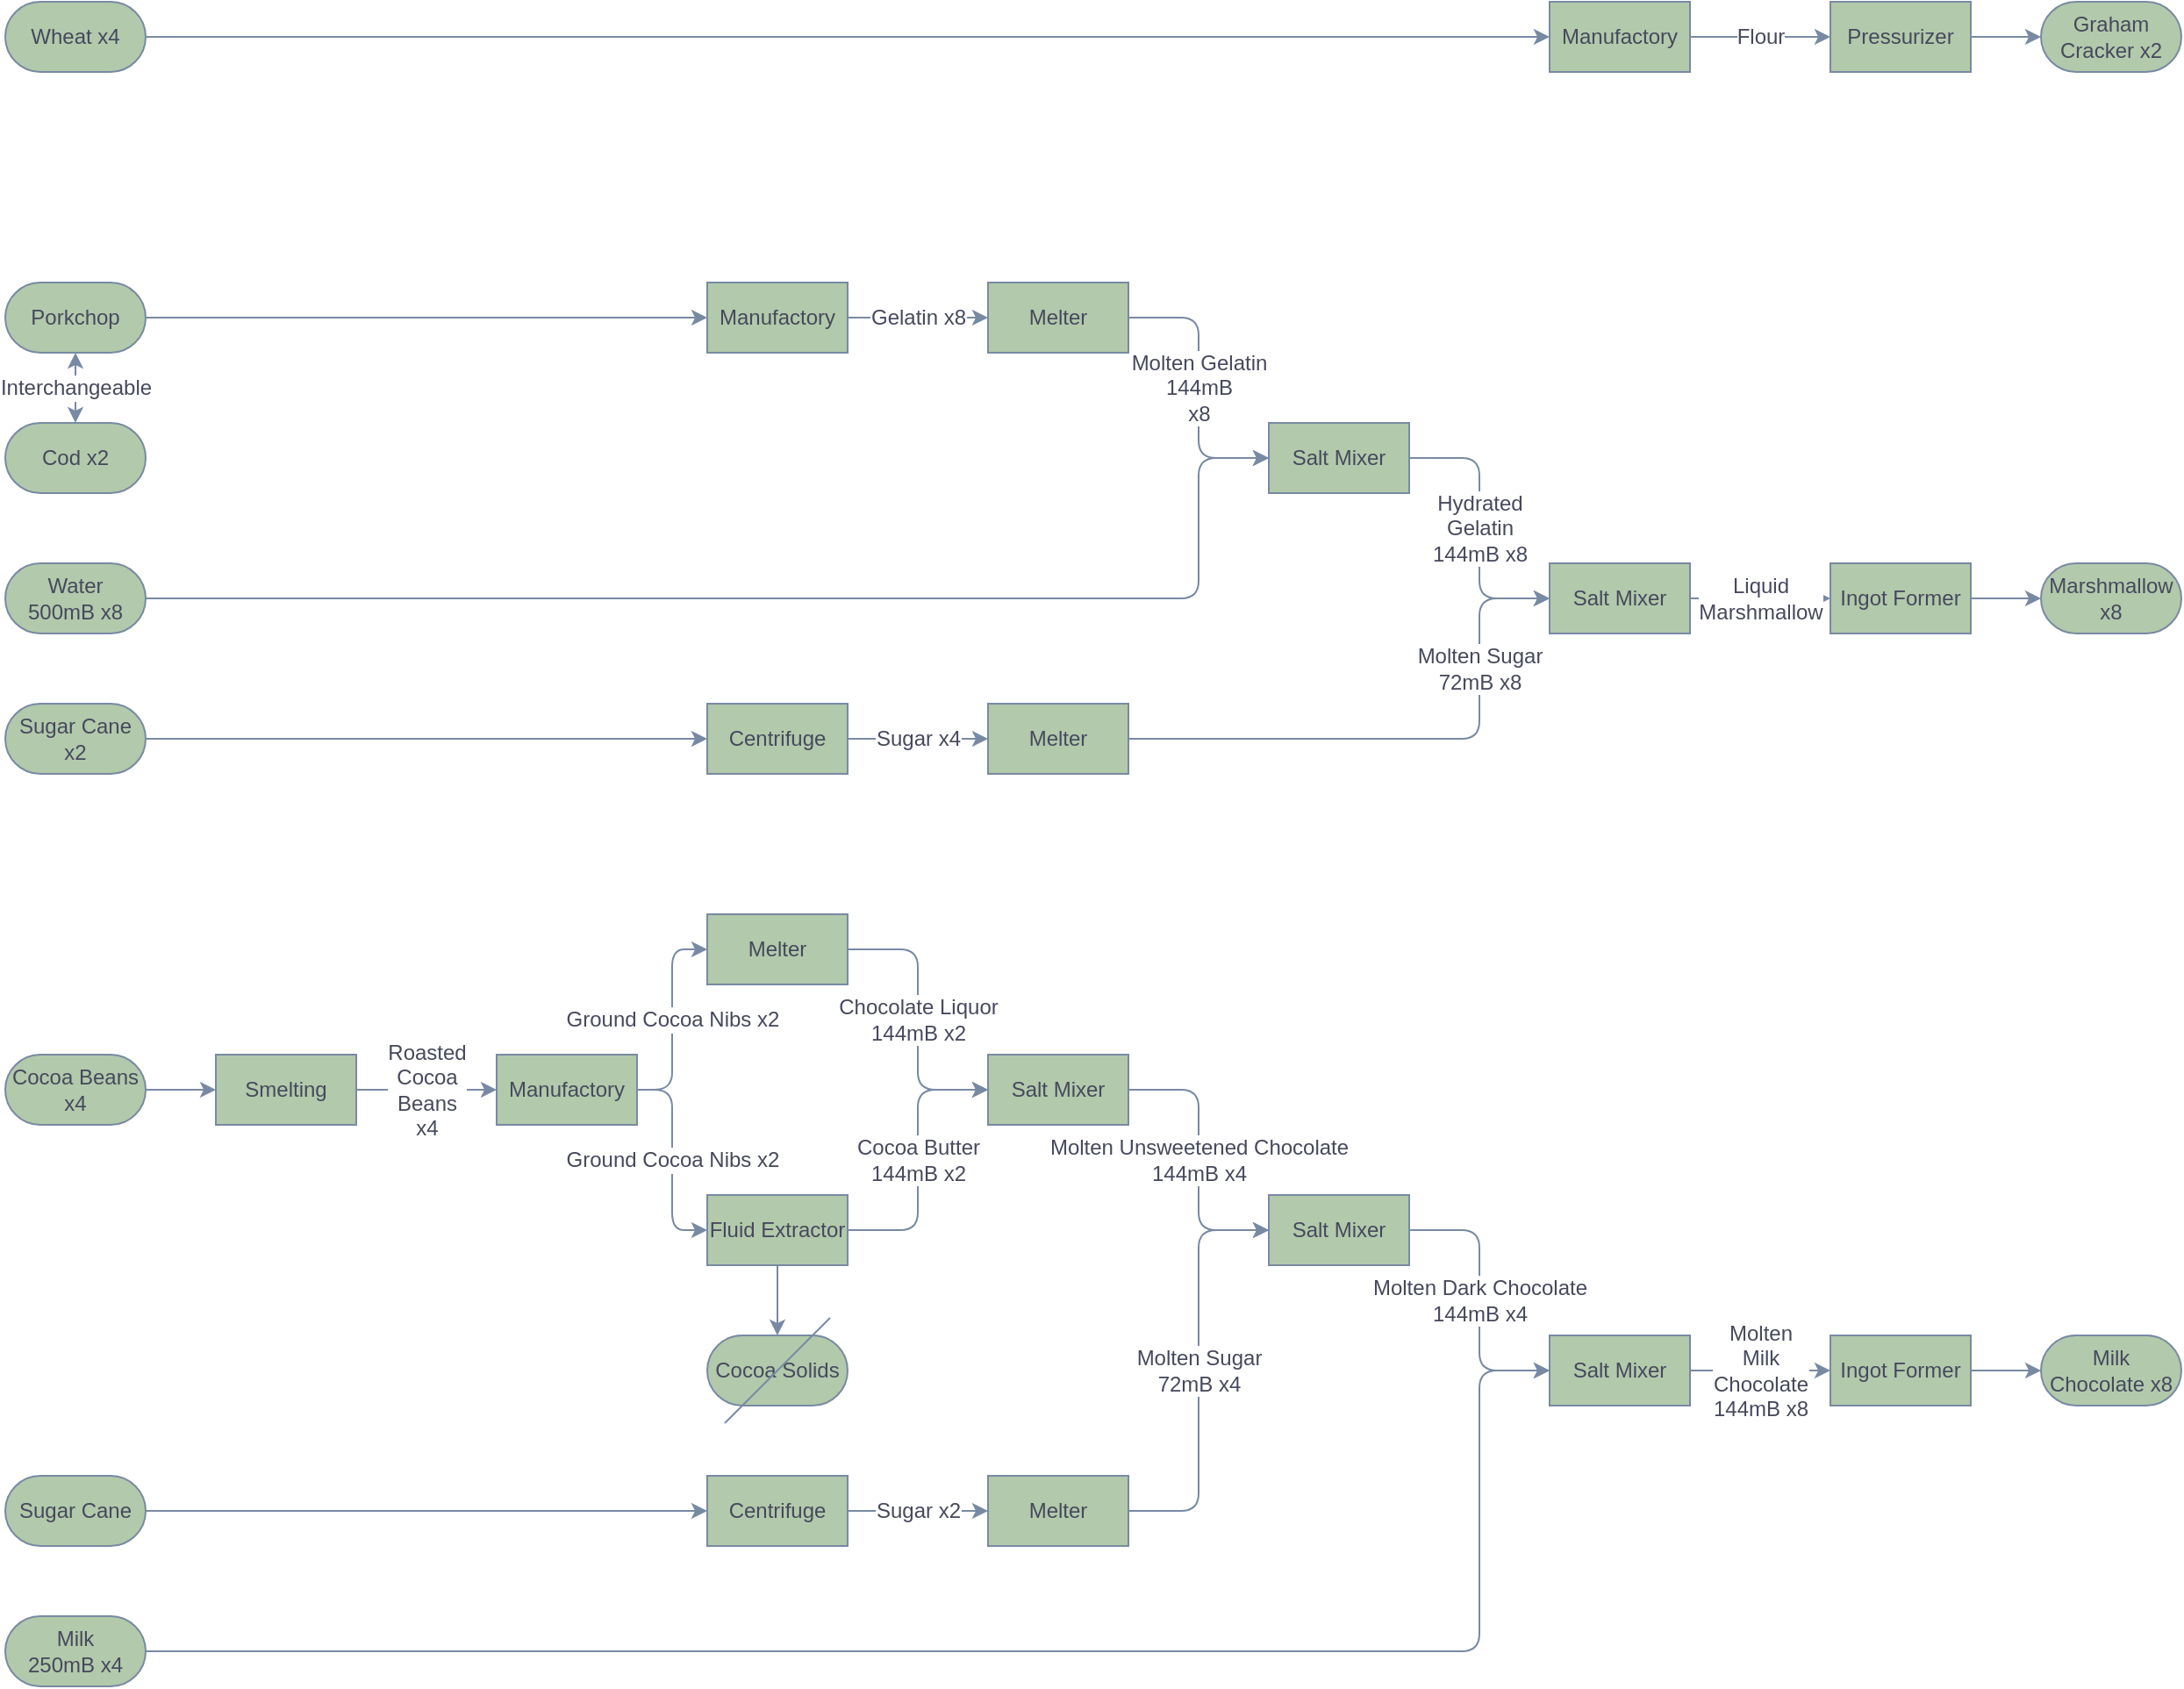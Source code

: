 <mxfile version="14.1.8" type="device"><diagram id="HzJ5Nq4sVFFZwlV-zEYe" name="Page-1"><mxGraphModel dx="3094" dy="1437" grid="1" gridSize="10" guides="0" tooltips="1" connect="1" arrows="1" fold="1" page="1" pageScale="1" pageWidth="827" pageHeight="1169" math="0" shadow="0"><root><mxCell id="0"/><mxCell id="1" parent="0"/><mxCell id="Qk2PrBzS2fGsKdU0n7KJ-3" style="rounded=1;orthogonalLoop=1;jettySize=auto;html=1;fontSize=12;fontFamily=Helvetica;edgeStyle=elbowEdgeStyle;strokeColor=#788AA3;fontColor=#46495D;" edge="1" parent="1" source="Qk2PrBzS2fGsKdU0n7KJ-1" target="Qk2PrBzS2fGsKdU0n7KJ-2"><mxGeometry relative="1" as="geometry"/></mxCell><mxCell id="Qk2PrBzS2fGsKdU0n7KJ-1" value="Wheat x4" style="rounded=1;whiteSpace=wrap;html=1;arcSize=50;fontSize=12;fontFamily=Helvetica;fillColor=#B2C9AB;strokeColor=#788AA3;fontColor=#46495D;" vertex="1" parent="1"><mxGeometry x="-720" y="40" width="80" height="40" as="geometry"/></mxCell><mxCell id="Qk2PrBzS2fGsKdU0n7KJ-5" value="Flour" style="rounded=1;orthogonalLoop=1;jettySize=auto;html=1;fontSize=12;fontFamily=Helvetica;edgeStyle=elbowEdgeStyle;strokeColor=#788AA3;fontColor=#46495D;" edge="1" parent="1" source="Qk2PrBzS2fGsKdU0n7KJ-2" target="Qk2PrBzS2fGsKdU0n7KJ-4"><mxGeometry relative="1" as="geometry"/></mxCell><mxCell id="Qk2PrBzS2fGsKdU0n7KJ-2" value="Manufactory" style="rounded=0;whiteSpace=wrap;html=1;fontSize=12;fontFamily=Helvetica;fillColor=#B2C9AB;strokeColor=#788AA3;fontColor=#46495D;" vertex="1" parent="1"><mxGeometry x="160" y="40" width="80" height="40" as="geometry"/></mxCell><mxCell id="Qk2PrBzS2fGsKdU0n7KJ-8" value="" style="rounded=1;orthogonalLoop=1;jettySize=auto;html=1;fontSize=12;fontFamily=Helvetica;edgeStyle=elbowEdgeStyle;strokeColor=#788AA3;fontColor=#46495D;" edge="1" parent="1" source="Qk2PrBzS2fGsKdU0n7KJ-4" target="Qk2PrBzS2fGsKdU0n7KJ-7"><mxGeometry relative="1" as="geometry"/></mxCell><mxCell id="Qk2PrBzS2fGsKdU0n7KJ-4" value="Pressurizer" style="rounded=0;whiteSpace=wrap;html=1;fontSize=12;fontFamily=Helvetica;fillColor=#B2C9AB;strokeColor=#788AA3;fontColor=#46495D;" vertex="1" parent="1"><mxGeometry x="320" y="40" width="80" height="40" as="geometry"/></mxCell><mxCell id="Qk2PrBzS2fGsKdU0n7KJ-7" value="Graham Cracker x2" style="rounded=1;whiteSpace=wrap;html=1;arcSize=50;fontSize=12;fontFamily=Helvetica;fillColor=#B2C9AB;strokeColor=#788AA3;fontColor=#46495D;" vertex="1" parent="1"><mxGeometry x="440" y="40" width="80" height="40" as="geometry"/></mxCell><mxCell id="Qk2PrBzS2fGsKdU0n7KJ-13" value="" style="edgeStyle=elbowEdgeStyle;orthogonalLoop=1;jettySize=auto;html=1;fontSize=12;strokeColor=#788AA3;fontColor=#46495D;" edge="1" parent="1" source="Qk2PrBzS2fGsKdU0n7KJ-11" target="Qk2PrBzS2fGsKdU0n7KJ-12"><mxGeometry relative="1" as="geometry"/></mxCell><mxCell id="Qk2PrBzS2fGsKdU0n7KJ-11" value="Ingot Former" style="rounded=0;whiteSpace=wrap;html=1;fontSize=12;fontFamily=Helvetica;fillColor=#B2C9AB;strokeColor=#788AA3;fontColor=#46495D;" vertex="1" parent="1"><mxGeometry x="320" y="360" width="80" height="40" as="geometry"/></mxCell><mxCell id="Qk2PrBzS2fGsKdU0n7KJ-12" value="Marshmallow x8" style="rounded=1;whiteSpace=wrap;html=1;arcSize=50;fontSize=12;fontFamily=Helvetica;fillColor=#B2C9AB;strokeColor=#788AA3;fontColor=#46495D;" vertex="1" parent="1"><mxGeometry x="440" y="360" width="80" height="40" as="geometry"/></mxCell><mxCell id="Qk2PrBzS2fGsKdU0n7KJ-15" value="Liquid &lt;br&gt;Marshmallow" style="edgeStyle=elbowEdgeStyle;orthogonalLoop=1;jettySize=auto;html=1;fontSize=12;strokeColor=#788AA3;fontColor=#46495D;" edge="1" parent="1" source="Qk2PrBzS2fGsKdU0n7KJ-14" target="Qk2PrBzS2fGsKdU0n7KJ-11"><mxGeometry relative="1" as="geometry"/></mxCell><mxCell id="Qk2PrBzS2fGsKdU0n7KJ-14" value="Salt Mixer" style="rounded=0;whiteSpace=wrap;html=1;fontSize=12;fontFamily=Helvetica;fillColor=#B2C9AB;strokeColor=#788AA3;fontColor=#46495D;" vertex="1" parent="1"><mxGeometry x="160" y="360" width="80" height="40" as="geometry"/></mxCell><mxCell id="Qk2PrBzS2fGsKdU0n7KJ-19" value="Hydrated&lt;br&gt;Gelatin&lt;br&gt;144mB x8" style="edgeStyle=elbowEdgeStyle;orthogonalLoop=1;jettySize=auto;html=1;fontSize=12;strokeColor=#788AA3;fontColor=#46495D;" edge="1" parent="1" source="Qk2PrBzS2fGsKdU0n7KJ-16" target="Qk2PrBzS2fGsKdU0n7KJ-14"><mxGeometry relative="1" as="geometry"/></mxCell><mxCell id="Qk2PrBzS2fGsKdU0n7KJ-16" value="Salt Mixer" style="rounded=0;whiteSpace=wrap;html=1;fontSize=12;fontFamily=Helvetica;fillColor=#B2C9AB;strokeColor=#788AA3;fontColor=#46495D;" vertex="1" parent="1"><mxGeometry y="280" width="80" height="40" as="geometry"/></mxCell><mxCell id="Qk2PrBzS2fGsKdU0n7KJ-18" value="Molten Sugar&lt;br&gt;72mB x8" style="edgeStyle=elbowEdgeStyle;orthogonalLoop=1;jettySize=auto;html=1;fontSize=12;strokeColor=#788AA3;fontColor=#46495D;" edge="1" parent="1" source="Qk2PrBzS2fGsKdU0n7KJ-17" target="Qk2PrBzS2fGsKdU0n7KJ-14"><mxGeometry x="0.5" relative="1" as="geometry"><Array as="points"><mxPoint x="120" y="420"/></Array><mxPoint as="offset"/></mxGeometry></mxCell><mxCell id="Qk2PrBzS2fGsKdU0n7KJ-17" value="Melter" style="rounded=0;whiteSpace=wrap;html=1;fontSize=12;fontFamily=Helvetica;fillColor=#B2C9AB;strokeColor=#788AA3;fontColor=#46495D;" vertex="1" parent="1"><mxGeometry x="-160" y="440" width="80" height="40" as="geometry"/></mxCell><mxCell id="Qk2PrBzS2fGsKdU0n7KJ-22" value="Molten Gelatin&lt;br&gt;144mB&lt;br&gt;x8" style="edgeStyle=elbowEdgeStyle;orthogonalLoop=1;jettySize=auto;html=1;fontSize=12;strokeColor=#788AA3;fontColor=#46495D;" edge="1" parent="1" source="Qk2PrBzS2fGsKdU0n7KJ-20" target="Qk2PrBzS2fGsKdU0n7KJ-16"><mxGeometry relative="1" as="geometry"/></mxCell><mxCell id="Qk2PrBzS2fGsKdU0n7KJ-20" value="Melter" style="rounded=0;whiteSpace=wrap;html=1;fontSize=12;fontFamily=Helvetica;fillColor=#B2C9AB;strokeColor=#788AA3;fontColor=#46495D;" vertex="1" parent="1"><mxGeometry x="-160" y="200" width="80" height="40" as="geometry"/></mxCell><mxCell id="Qk2PrBzS2fGsKdU0n7KJ-23" style="edgeStyle=elbowEdgeStyle;orthogonalLoop=1;jettySize=auto;html=1;fontSize=12;strokeColor=#788AA3;fontColor=#46495D;" edge="1" parent="1" source="Qk2PrBzS2fGsKdU0n7KJ-25" target="Qk2PrBzS2fGsKdU0n7KJ-16"><mxGeometry relative="1" as="geometry"><mxPoint x="-80" y="380" as="sourcePoint"/><Array as="points"><mxPoint x="-40" y="330"/></Array></mxGeometry></mxCell><mxCell id="Qk2PrBzS2fGsKdU0n7KJ-25" value="Water&lt;br&gt;500mB x8" style="rounded=1;whiteSpace=wrap;html=1;arcSize=50;fontSize=12;fontFamily=Helvetica;fillColor=#B2C9AB;strokeColor=#788AA3;fontColor=#46495D;" vertex="1" parent="1"><mxGeometry x="-720" y="360" width="80" height="40" as="geometry"/></mxCell><mxCell id="Qk2PrBzS2fGsKdU0n7KJ-27" value="Sugar x4" style="edgeStyle=elbowEdgeStyle;orthogonalLoop=1;jettySize=auto;html=1;fontSize=12;strokeColor=#788AA3;fontColor=#46495D;" edge="1" parent="1" source="Qk2PrBzS2fGsKdU0n7KJ-33" target="Qk2PrBzS2fGsKdU0n7KJ-17"><mxGeometry relative="1" as="geometry"/></mxCell><mxCell id="Qk2PrBzS2fGsKdU0n7KJ-26" value="Sugar Cane&lt;br&gt;x2" style="rounded=1;whiteSpace=wrap;html=1;arcSize=50;fontSize=12;fontFamily=Helvetica;fillColor=#B2C9AB;strokeColor=#788AA3;fontColor=#46495D;" vertex="1" parent="1"><mxGeometry x="-720" y="440" width="80" height="40" as="geometry"/></mxCell><mxCell id="Qk2PrBzS2fGsKdU0n7KJ-29" value="Gelatin x8" style="edgeStyle=elbowEdgeStyle;orthogonalLoop=1;jettySize=auto;html=1;fontSize=12;strokeColor=#788AA3;fontColor=#46495D;" edge="1" parent="1" source="Qk2PrBzS2fGsKdU0n7KJ-30" target="Qk2PrBzS2fGsKdU0n7KJ-20"><mxGeometry relative="1" as="geometry"/></mxCell><mxCell id="Qk2PrBzS2fGsKdU0n7KJ-73" value="Interchangeable" style="edgeStyle=elbowEdgeStyle;orthogonalLoop=1;jettySize=auto;html=1;fontSize=12;startArrow=classic;startFill=1;strokeColor=#788AA3;fontColor=#46495D;" edge="1" parent="1" source="Qk2PrBzS2fGsKdU0n7KJ-28" target="Qk2PrBzS2fGsKdU0n7KJ-72"><mxGeometry relative="1" as="geometry"><Array as="points"><mxPoint x="-680" y="260"/></Array><mxPoint as="offset"/></mxGeometry></mxCell><mxCell id="Qk2PrBzS2fGsKdU0n7KJ-28" value="Porkchop" style="rounded=1;whiteSpace=wrap;html=1;arcSize=50;fontSize=12;fontFamily=Helvetica;fillColor=#B2C9AB;strokeColor=#788AA3;fontColor=#46495D;" vertex="1" parent="1"><mxGeometry x="-720" y="200" width="80" height="40" as="geometry"/></mxCell><mxCell id="Qk2PrBzS2fGsKdU0n7KJ-30" value="Manufactory" style="rounded=0;whiteSpace=wrap;html=1;fontSize=12;fontFamily=Helvetica;fillColor=#B2C9AB;strokeColor=#788AA3;fontColor=#46495D;" vertex="1" parent="1"><mxGeometry x="-320" y="200" width="80" height="40" as="geometry"/></mxCell><mxCell id="Qk2PrBzS2fGsKdU0n7KJ-31" style="edgeStyle=elbowEdgeStyle;orthogonalLoop=1;jettySize=auto;html=1;fontSize=12;strokeColor=#788AA3;fontColor=#46495D;" edge="1" parent="1" source="Qk2PrBzS2fGsKdU0n7KJ-28" target="Qk2PrBzS2fGsKdU0n7KJ-30"><mxGeometry relative="1" as="geometry"><mxPoint x="-400" y="220" as="sourcePoint"/><mxPoint x="-200" y="220" as="targetPoint"/></mxGeometry></mxCell><mxCell id="Qk2PrBzS2fGsKdU0n7KJ-33" value="Centrifuge" style="rounded=0;whiteSpace=wrap;html=1;fontSize=12;fontFamily=Helvetica;fillColor=#B2C9AB;strokeColor=#788AA3;fontColor=#46495D;" vertex="1" parent="1"><mxGeometry x="-320" y="440" width="80" height="40" as="geometry"/></mxCell><mxCell id="Qk2PrBzS2fGsKdU0n7KJ-34" style="edgeStyle=elbowEdgeStyle;orthogonalLoop=1;jettySize=auto;html=1;fontSize=12;strokeColor=#788AA3;fontColor=#46495D;" edge="1" parent="1" source="Qk2PrBzS2fGsKdU0n7KJ-26" target="Qk2PrBzS2fGsKdU0n7KJ-33"><mxGeometry relative="1" as="geometry"><mxPoint x="-200" y="460" as="sourcePoint"/><mxPoint x="-40" y="460" as="targetPoint"/></mxGeometry></mxCell><mxCell id="Qk2PrBzS2fGsKdU0n7KJ-37" value="" style="edgeStyle=elbowEdgeStyle;orthogonalLoop=1;jettySize=auto;html=1;fontSize=12;strokeColor=#788AA3;fontColor=#46495D;" edge="1" parent="1" source="Qk2PrBzS2fGsKdU0n7KJ-44" target="Qk2PrBzS2fGsKdU0n7KJ-36"><mxGeometry relative="1" as="geometry"/></mxCell><mxCell id="Qk2PrBzS2fGsKdU0n7KJ-35" value="Salt Mixer" style="rounded=0;whiteSpace=wrap;html=1;fontSize=12;fontFamily=Helvetica;fillColor=#B2C9AB;strokeColor=#788AA3;fontColor=#46495D;" vertex="1" parent="1"><mxGeometry x="160" y="800" width="80" height="40" as="geometry"/></mxCell><mxCell id="Qk2PrBzS2fGsKdU0n7KJ-36" value="Milk Chocolate x8" style="rounded=1;whiteSpace=wrap;html=1;arcSize=50;fontSize=12;fontFamily=Helvetica;fillColor=#B2C9AB;strokeColor=#788AA3;fontColor=#46495D;" vertex="1" parent="1"><mxGeometry x="440" y="800" width="80" height="40" as="geometry"/></mxCell><mxCell id="Qk2PrBzS2fGsKdU0n7KJ-43" value="Molten Dark Chocolate&lt;br&gt;144mB x4" style="edgeStyle=elbowEdgeStyle;orthogonalLoop=1;jettySize=auto;html=1;fontSize=12;strokeColor=#788AA3;fontColor=#46495D;" edge="1" parent="1" source="Qk2PrBzS2fGsKdU0n7KJ-40" target="Qk2PrBzS2fGsKdU0n7KJ-35"><mxGeometry relative="1" as="geometry"/></mxCell><mxCell id="Qk2PrBzS2fGsKdU0n7KJ-40" value="Salt Mixer" style="rounded=0;whiteSpace=wrap;html=1;fontSize=12;fontFamily=Helvetica;fillColor=#B2C9AB;strokeColor=#788AA3;fontColor=#46495D;" vertex="1" parent="1"><mxGeometry y="720" width="80" height="40" as="geometry"/></mxCell><mxCell id="Qk2PrBzS2fGsKdU0n7KJ-42" style="edgeStyle=elbowEdgeStyle;orthogonalLoop=1;jettySize=auto;html=1;fontSize=12;strokeColor=#788AA3;fontColor=#46495D;" edge="1" parent="1" source="Qk2PrBzS2fGsKdU0n7KJ-41" target="Qk2PrBzS2fGsKdU0n7KJ-35"><mxGeometry relative="1" as="geometry"><Array as="points"><mxPoint x="120" y="940"/></Array></mxGeometry></mxCell><mxCell id="Qk2PrBzS2fGsKdU0n7KJ-41" value="Milk&lt;br&gt;250mB x4" style="rounded=1;whiteSpace=wrap;html=1;arcSize=50;fontSize=12;fontFamily=Helvetica;fillColor=#B2C9AB;strokeColor=#788AA3;fontColor=#46495D;" vertex="1" parent="1"><mxGeometry x="-720" y="960" width="80" height="40" as="geometry"/></mxCell><mxCell id="Qk2PrBzS2fGsKdU0n7KJ-44" value="Ingot Former" style="rounded=0;whiteSpace=wrap;html=1;fontSize=12;fontFamily=Helvetica;fillColor=#B2C9AB;strokeColor=#788AA3;fontColor=#46495D;" vertex="1" parent="1"><mxGeometry x="320" y="800" width="80" height="40" as="geometry"/></mxCell><mxCell id="Qk2PrBzS2fGsKdU0n7KJ-45" value="Molten&lt;br&gt;Milk&lt;br&gt;Chocolate&lt;br&gt;144mB x8" style="edgeStyle=elbowEdgeStyle;orthogonalLoop=1;jettySize=auto;html=1;fontSize=12;strokeColor=#788AA3;fontColor=#46495D;" edge="1" parent="1" source="Qk2PrBzS2fGsKdU0n7KJ-35" target="Qk2PrBzS2fGsKdU0n7KJ-44"><mxGeometry relative="1" as="geometry"><mxPoint x="240" y="820" as="sourcePoint"/><mxPoint x="440" y="820" as="targetPoint"/></mxGeometry></mxCell><mxCell id="Qk2PrBzS2fGsKdU0n7KJ-47" value="Molten Unsweetened Chocolate&lt;br&gt;144mB x4" style="edgeStyle=elbowEdgeStyle;orthogonalLoop=1;jettySize=auto;html=1;fontSize=12;strokeColor=#788AA3;fontColor=#46495D;" edge="1" parent="1" source="Qk2PrBzS2fGsKdU0n7KJ-46" target="Qk2PrBzS2fGsKdU0n7KJ-40"><mxGeometry relative="1" as="geometry"/></mxCell><mxCell id="Qk2PrBzS2fGsKdU0n7KJ-46" value="Salt Mixer" style="rounded=0;whiteSpace=wrap;html=1;fontSize=12;fontFamily=Helvetica;fillColor=#B2C9AB;strokeColor=#788AA3;fontColor=#46495D;" vertex="1" parent="1"><mxGeometry x="-160" y="640" width="80" height="40" as="geometry"/></mxCell><mxCell id="Qk2PrBzS2fGsKdU0n7KJ-49" value="Molten Sugar&lt;br&gt;72mB x4" style="edgeStyle=elbowEdgeStyle;orthogonalLoop=1;jettySize=auto;html=1;fontSize=12;strokeColor=#788AA3;fontColor=#46495D;" edge="1" parent="1" source="Qk2PrBzS2fGsKdU0n7KJ-48" target="Qk2PrBzS2fGsKdU0n7KJ-40"><mxGeometry relative="1" as="geometry"/></mxCell><mxCell id="Qk2PrBzS2fGsKdU0n7KJ-48" value="Melter" style="rounded=0;whiteSpace=wrap;html=1;fontSize=12;fontFamily=Helvetica;fillColor=#B2C9AB;strokeColor=#788AA3;fontColor=#46495D;" vertex="1" parent="1"><mxGeometry x="-160" y="880" width="80" height="40" as="geometry"/></mxCell><mxCell id="Qk2PrBzS2fGsKdU0n7KJ-52" value="Cocoa Butter&lt;br&gt;144mB x2" style="edgeStyle=elbowEdgeStyle;orthogonalLoop=1;jettySize=auto;html=1;fontSize=12;strokeColor=#788AA3;fontColor=#46495D;" edge="1" parent="1" source="Qk2PrBzS2fGsKdU0n7KJ-51" target="Qk2PrBzS2fGsKdU0n7KJ-46"><mxGeometry relative="1" as="geometry"/></mxCell><mxCell id="Qk2PrBzS2fGsKdU0n7KJ-57" style="edgeStyle=elbowEdgeStyle;orthogonalLoop=1;jettySize=auto;html=1;fontSize=12;strokeColor=#788AA3;fontColor=#46495D;" edge="1" parent="1" source="Qk2PrBzS2fGsKdU0n7KJ-51" target="Qk2PrBzS2fGsKdU0n7KJ-56"><mxGeometry relative="1" as="geometry"/></mxCell><mxCell id="Qk2PrBzS2fGsKdU0n7KJ-51" value="Fluid Extractor" style="rounded=0;whiteSpace=wrap;html=1;fontSize=12;fontFamily=Helvetica;fillColor=#B2C9AB;strokeColor=#788AA3;fontColor=#46495D;" vertex="1" parent="1"><mxGeometry x="-320" y="720" width="80" height="40" as="geometry"/></mxCell><mxCell id="Qk2PrBzS2fGsKdU0n7KJ-55" value="Chocolate Liquor&lt;br&gt;144mB x2" style="edgeStyle=elbowEdgeStyle;orthogonalLoop=1;jettySize=auto;html=1;fontSize=12;strokeColor=#788AA3;fontColor=#46495D;" edge="1" parent="1" source="Qk2PrBzS2fGsKdU0n7KJ-54" target="Qk2PrBzS2fGsKdU0n7KJ-46"><mxGeometry relative="1" as="geometry"/></mxCell><mxCell id="Qk2PrBzS2fGsKdU0n7KJ-54" value="Melter" style="rounded=0;whiteSpace=wrap;html=1;fontSize=12;fontFamily=Helvetica;fillColor=#B2C9AB;strokeColor=#788AA3;fontColor=#46495D;" vertex="1" parent="1"><mxGeometry x="-320" y="560" width="80" height="40" as="geometry"/></mxCell><mxCell id="Qk2PrBzS2fGsKdU0n7KJ-56" value="Cocoa Solids" style="rounded=1;whiteSpace=wrap;html=1;arcSize=50;fontSize=12;fontFamily=Helvetica;fillColor=#B2C9AB;strokeColor=#788AA3;fontColor=#46495D;" vertex="1" parent="1"><mxGeometry x="-320" y="800" width="80" height="40" as="geometry"/></mxCell><mxCell id="Qk2PrBzS2fGsKdU0n7KJ-58" value="" style="endArrow=none;html=1;fontSize=12;strokeColor=#788AA3;fontColor=#46495D;" edge="1" parent="1"><mxGeometry width="50" height="50" relative="1" as="geometry"><mxPoint x="-310" y="850" as="sourcePoint"/><mxPoint x="-250" y="790" as="targetPoint"/></mxGeometry></mxCell><mxCell id="Qk2PrBzS2fGsKdU0n7KJ-60" value="Ground Cocoa Nibs x2" style="edgeStyle=elbowEdgeStyle;orthogonalLoop=1;jettySize=auto;html=1;fontSize=12;strokeColor=#788AA3;fontColor=#46495D;" edge="1" parent="1" source="Qk2PrBzS2fGsKdU0n7KJ-59" target="Qk2PrBzS2fGsKdU0n7KJ-54"><mxGeometry relative="1" as="geometry"/></mxCell><mxCell id="Qk2PrBzS2fGsKdU0n7KJ-61" value="Ground Cocoa Nibs x2" style="edgeStyle=elbowEdgeStyle;orthogonalLoop=1;jettySize=auto;html=1;fontSize=12;strokeColor=#788AA3;fontColor=#46495D;" edge="1" parent="1" source="Qk2PrBzS2fGsKdU0n7KJ-59" target="Qk2PrBzS2fGsKdU0n7KJ-51"><mxGeometry relative="1" as="geometry"/></mxCell><mxCell id="Qk2PrBzS2fGsKdU0n7KJ-59" value="Manufactory" style="rounded=0;whiteSpace=wrap;html=1;fontSize=12;fontFamily=Helvetica;fillColor=#B2C9AB;strokeColor=#788AA3;fontColor=#46495D;" vertex="1" parent="1"><mxGeometry x="-440" y="640" width="80" height="40" as="geometry"/></mxCell><mxCell id="Qk2PrBzS2fGsKdU0n7KJ-63" value="Roasted&lt;br&gt;Cocoa&lt;br&gt;Beans&lt;br&gt;x4" style="edgeStyle=elbowEdgeStyle;orthogonalLoop=1;jettySize=auto;html=1;fontSize=12;strokeColor=#788AA3;fontColor=#46495D;" edge="1" parent="1" source="Qk2PrBzS2fGsKdU0n7KJ-62" target="Qk2PrBzS2fGsKdU0n7KJ-59"><mxGeometry relative="1" as="geometry"/></mxCell><mxCell id="Qk2PrBzS2fGsKdU0n7KJ-62" value="Smelting" style="rounded=0;whiteSpace=wrap;html=1;fontSize=12;fontFamily=Helvetica;fillColor=#B2C9AB;strokeColor=#788AA3;fontColor=#46495D;" vertex="1" parent="1"><mxGeometry x="-600" y="640" width="80" height="40" as="geometry"/></mxCell><mxCell id="Qk2PrBzS2fGsKdU0n7KJ-66" style="edgeStyle=elbowEdgeStyle;orthogonalLoop=1;jettySize=auto;html=1;fontSize=12;strokeColor=#788AA3;fontColor=#46495D;" edge="1" parent="1" source="Qk2PrBzS2fGsKdU0n7KJ-65" target="Qk2PrBzS2fGsKdU0n7KJ-62"><mxGeometry relative="1" as="geometry"/></mxCell><mxCell id="Qk2PrBzS2fGsKdU0n7KJ-65" value="Cocoa Beans x4" style="rounded=1;whiteSpace=wrap;html=1;arcSize=50;fontSize=12;fontFamily=Helvetica;fillColor=#B2C9AB;strokeColor=#788AA3;fontColor=#46495D;" vertex="1" parent="1"><mxGeometry x="-720" y="640" width="80" height="40" as="geometry"/></mxCell><mxCell id="Qk2PrBzS2fGsKdU0n7KJ-70" style="edgeStyle=elbowEdgeStyle;orthogonalLoop=1;jettySize=auto;html=1;fontSize=12;strokeColor=#788AA3;fontColor=#46495D;" edge="1" parent="1" source="Qk2PrBzS2fGsKdU0n7KJ-67" target="Qk2PrBzS2fGsKdU0n7KJ-68"><mxGeometry relative="1" as="geometry"/></mxCell><mxCell id="Qk2PrBzS2fGsKdU0n7KJ-67" value="Sugar Cane" style="rounded=1;whiteSpace=wrap;html=1;arcSize=50;fontSize=12;fontFamily=Helvetica;fillColor=#B2C9AB;strokeColor=#788AA3;fontColor=#46495D;" vertex="1" parent="1"><mxGeometry x="-720" y="880" width="80" height="40" as="geometry"/></mxCell><mxCell id="Qk2PrBzS2fGsKdU0n7KJ-69" value="Sugar x2" style="edgeStyle=elbowEdgeStyle;orthogonalLoop=1;jettySize=auto;html=1;fontSize=12;strokeColor=#788AA3;fontColor=#46495D;" edge="1" parent="1" source="Qk2PrBzS2fGsKdU0n7KJ-68" target="Qk2PrBzS2fGsKdU0n7KJ-48"><mxGeometry relative="1" as="geometry"/></mxCell><mxCell id="Qk2PrBzS2fGsKdU0n7KJ-68" value="Centrifuge" style="rounded=0;whiteSpace=wrap;html=1;fontSize=12;fontFamily=Helvetica;fillColor=#B2C9AB;strokeColor=#788AA3;fontColor=#46495D;" vertex="1" parent="1"><mxGeometry x="-320" y="880" width="80" height="40" as="geometry"/></mxCell><mxCell id="Qk2PrBzS2fGsKdU0n7KJ-72" value="Cod x2" style="rounded=1;whiteSpace=wrap;html=1;arcSize=50;fontSize=12;fontFamily=Helvetica;fillColor=#B2C9AB;strokeColor=#788AA3;fontColor=#46495D;" vertex="1" parent="1"><mxGeometry x="-720" y="280" width="80" height="40" as="geometry"/></mxCell></root></mxGraphModel></diagram></mxfile>